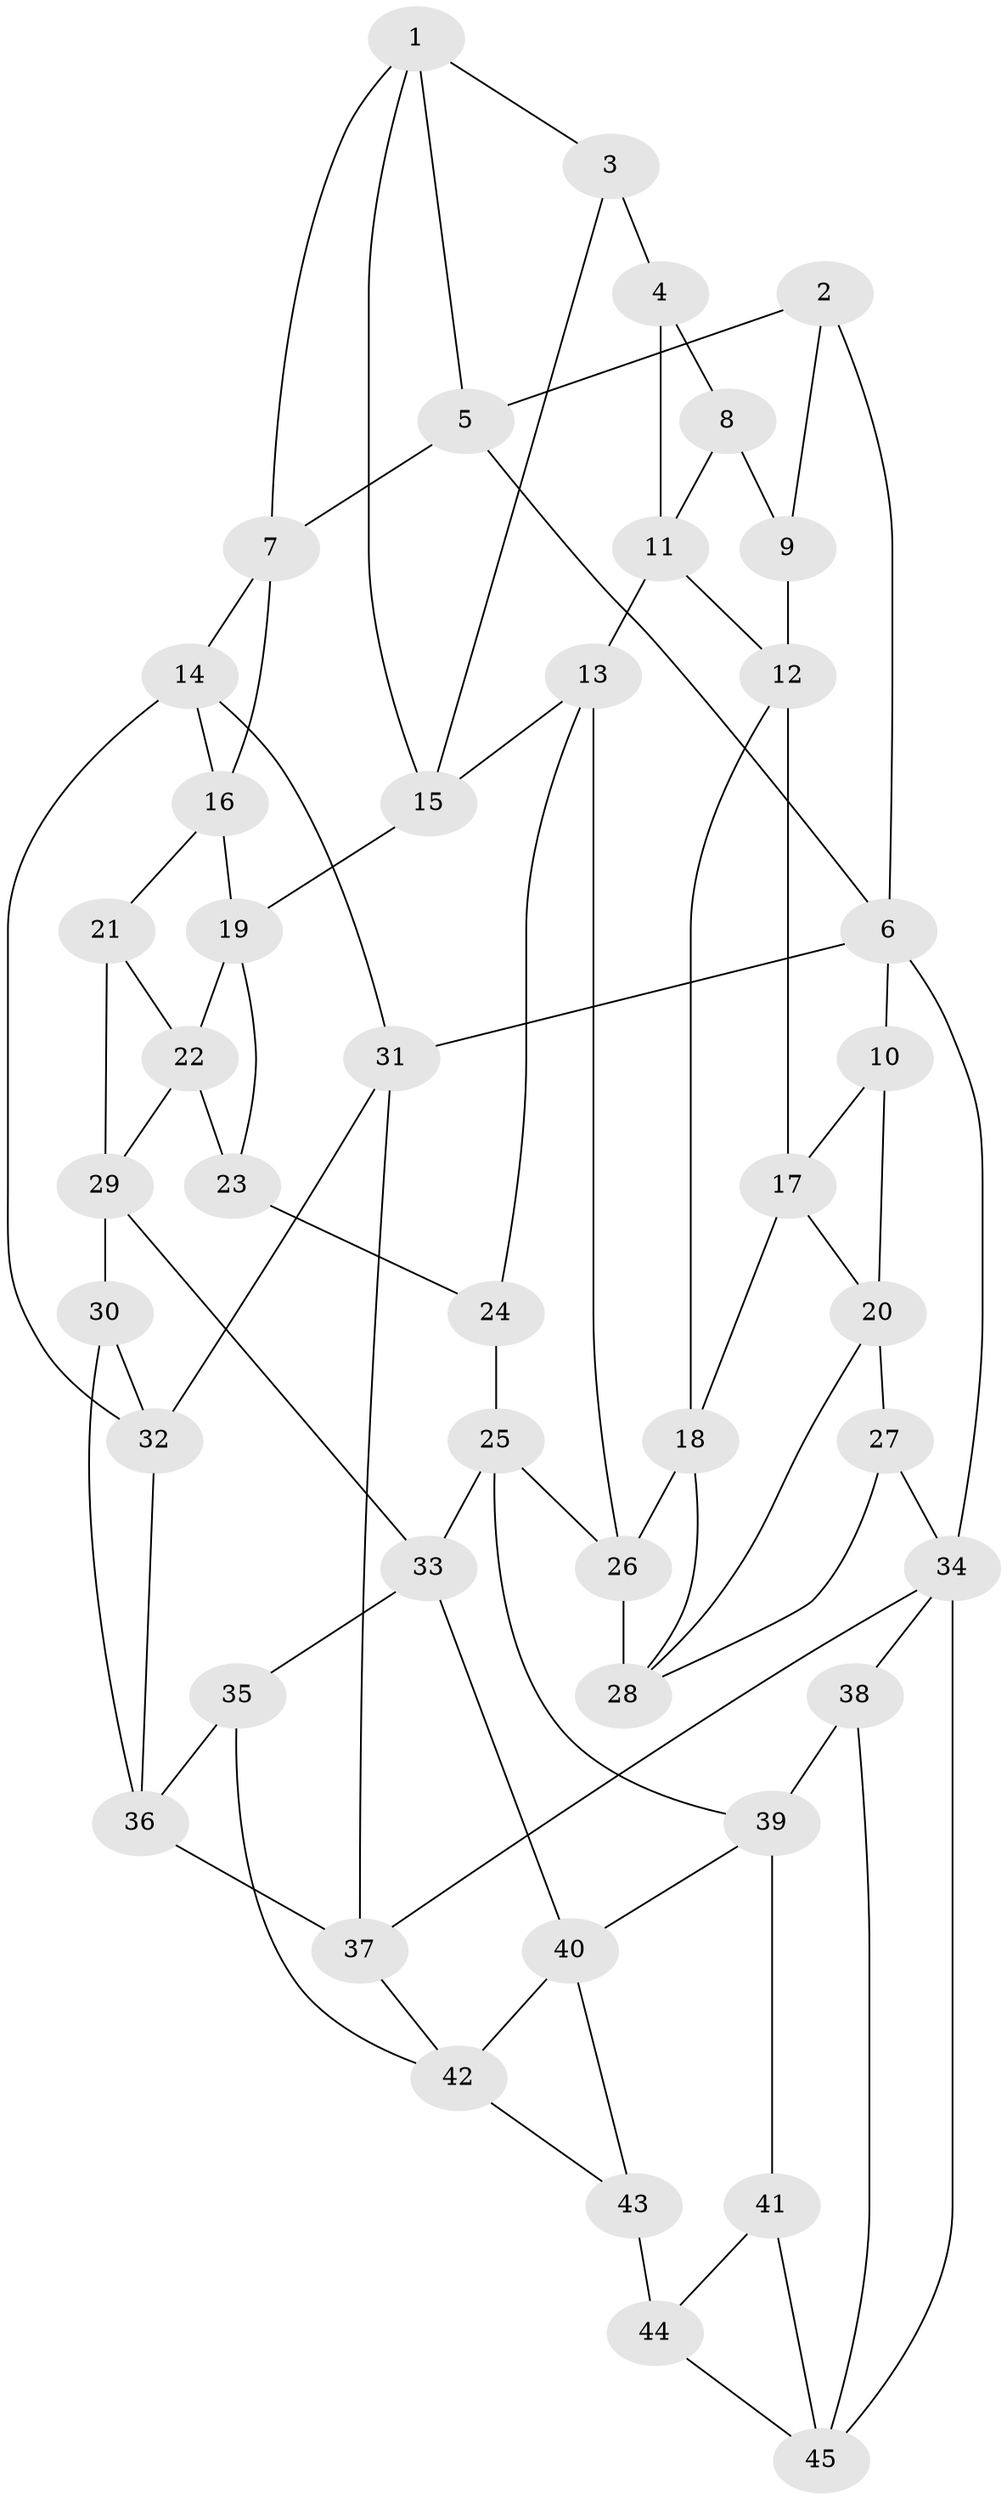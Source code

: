 // original degree distribution, {3: 0.022222222222222223, 4: 0.24444444444444444, 6: 0.2222222222222222, 5: 0.5111111111111111}
// Generated by graph-tools (version 1.1) at 2025/03/03/09/25 03:03:21]
// undirected, 45 vertices, 83 edges
graph export_dot {
graph [start="1"]
  node [color=gray90,style=filled];
  1;
  2;
  3;
  4;
  5;
  6;
  7;
  8;
  9;
  10;
  11;
  12;
  13;
  14;
  15;
  16;
  17;
  18;
  19;
  20;
  21;
  22;
  23;
  24;
  25;
  26;
  27;
  28;
  29;
  30;
  31;
  32;
  33;
  34;
  35;
  36;
  37;
  38;
  39;
  40;
  41;
  42;
  43;
  44;
  45;
  1 -- 3 [weight=1.0];
  1 -- 5 [weight=1.0];
  1 -- 7 [weight=1.0];
  1 -- 15 [weight=1.0];
  2 -- 5 [weight=1.0];
  2 -- 6 [weight=1.0];
  2 -- 9 [weight=1.0];
  3 -- 4 [weight=2.0];
  3 -- 15 [weight=1.0];
  4 -- 8 [weight=1.0];
  4 -- 11 [weight=1.0];
  5 -- 6 [weight=1.0];
  5 -- 7 [weight=1.0];
  6 -- 10 [weight=1.0];
  6 -- 31 [weight=1.0];
  6 -- 34 [weight=2.0];
  7 -- 14 [weight=1.0];
  7 -- 16 [weight=1.0];
  8 -- 9 [weight=2.0];
  8 -- 11 [weight=1.0];
  9 -- 12 [weight=1.0];
  10 -- 17 [weight=1.0];
  10 -- 20 [weight=1.0];
  11 -- 12 [weight=1.0];
  11 -- 13 [weight=1.0];
  12 -- 17 [weight=1.0];
  12 -- 18 [weight=1.0];
  13 -- 15 [weight=1.0];
  13 -- 24 [weight=1.0];
  13 -- 26 [weight=1.0];
  14 -- 16 [weight=1.0];
  14 -- 31 [weight=1.0];
  14 -- 32 [weight=1.0];
  15 -- 19 [weight=1.0];
  16 -- 19 [weight=1.0];
  16 -- 21 [weight=1.0];
  17 -- 18 [weight=1.0];
  17 -- 20 [weight=1.0];
  18 -- 26 [weight=1.0];
  18 -- 28 [weight=1.0];
  19 -- 22 [weight=1.0];
  19 -- 23 [weight=1.0];
  20 -- 27 [weight=1.0];
  20 -- 28 [weight=1.0];
  21 -- 22 [weight=1.0];
  21 -- 29 [weight=1.0];
  22 -- 23 [weight=1.0];
  22 -- 29 [weight=1.0];
  23 -- 24 [weight=2.0];
  24 -- 25 [weight=1.0];
  25 -- 26 [weight=1.0];
  25 -- 33 [weight=1.0];
  25 -- 39 [weight=1.0];
  26 -- 28 [weight=1.0];
  27 -- 28 [weight=1.0];
  27 -- 34 [weight=1.0];
  29 -- 30 [weight=1.0];
  29 -- 33 [weight=1.0];
  30 -- 32 [weight=1.0];
  30 -- 36 [weight=1.0];
  31 -- 32 [weight=1.0];
  31 -- 37 [weight=1.0];
  32 -- 36 [weight=1.0];
  33 -- 35 [weight=1.0];
  33 -- 40 [weight=1.0];
  34 -- 37 [weight=1.0];
  34 -- 38 [weight=1.0];
  34 -- 45 [weight=1.0];
  35 -- 36 [weight=1.0];
  35 -- 42 [weight=1.0];
  36 -- 37 [weight=1.0];
  37 -- 42 [weight=1.0];
  38 -- 39 [weight=1.0];
  38 -- 45 [weight=1.0];
  39 -- 40 [weight=1.0];
  39 -- 41 [weight=1.0];
  40 -- 42 [weight=1.0];
  40 -- 43 [weight=1.0];
  41 -- 44 [weight=1.0];
  41 -- 45 [weight=1.0];
  42 -- 43 [weight=1.0];
  43 -- 44 [weight=2.0];
  44 -- 45 [weight=1.0];
}
